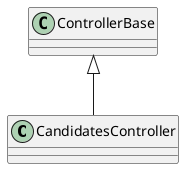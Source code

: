 @startuml
class CandidatesController {
    ' + CandidatesController(candidateService:CandidateService)
    ' + GetAllCandidates() : IActionResult
    ' + GetCandidateById(id:Guid) : IActionResult
    ' + CreateCandidate(candidateDto:CandidateCreateDto) : IActionResult
    ' + DeleteCandidate(id:Guid) : IActionResult
}
ControllerBase <|-- CandidatesController
@enduml
